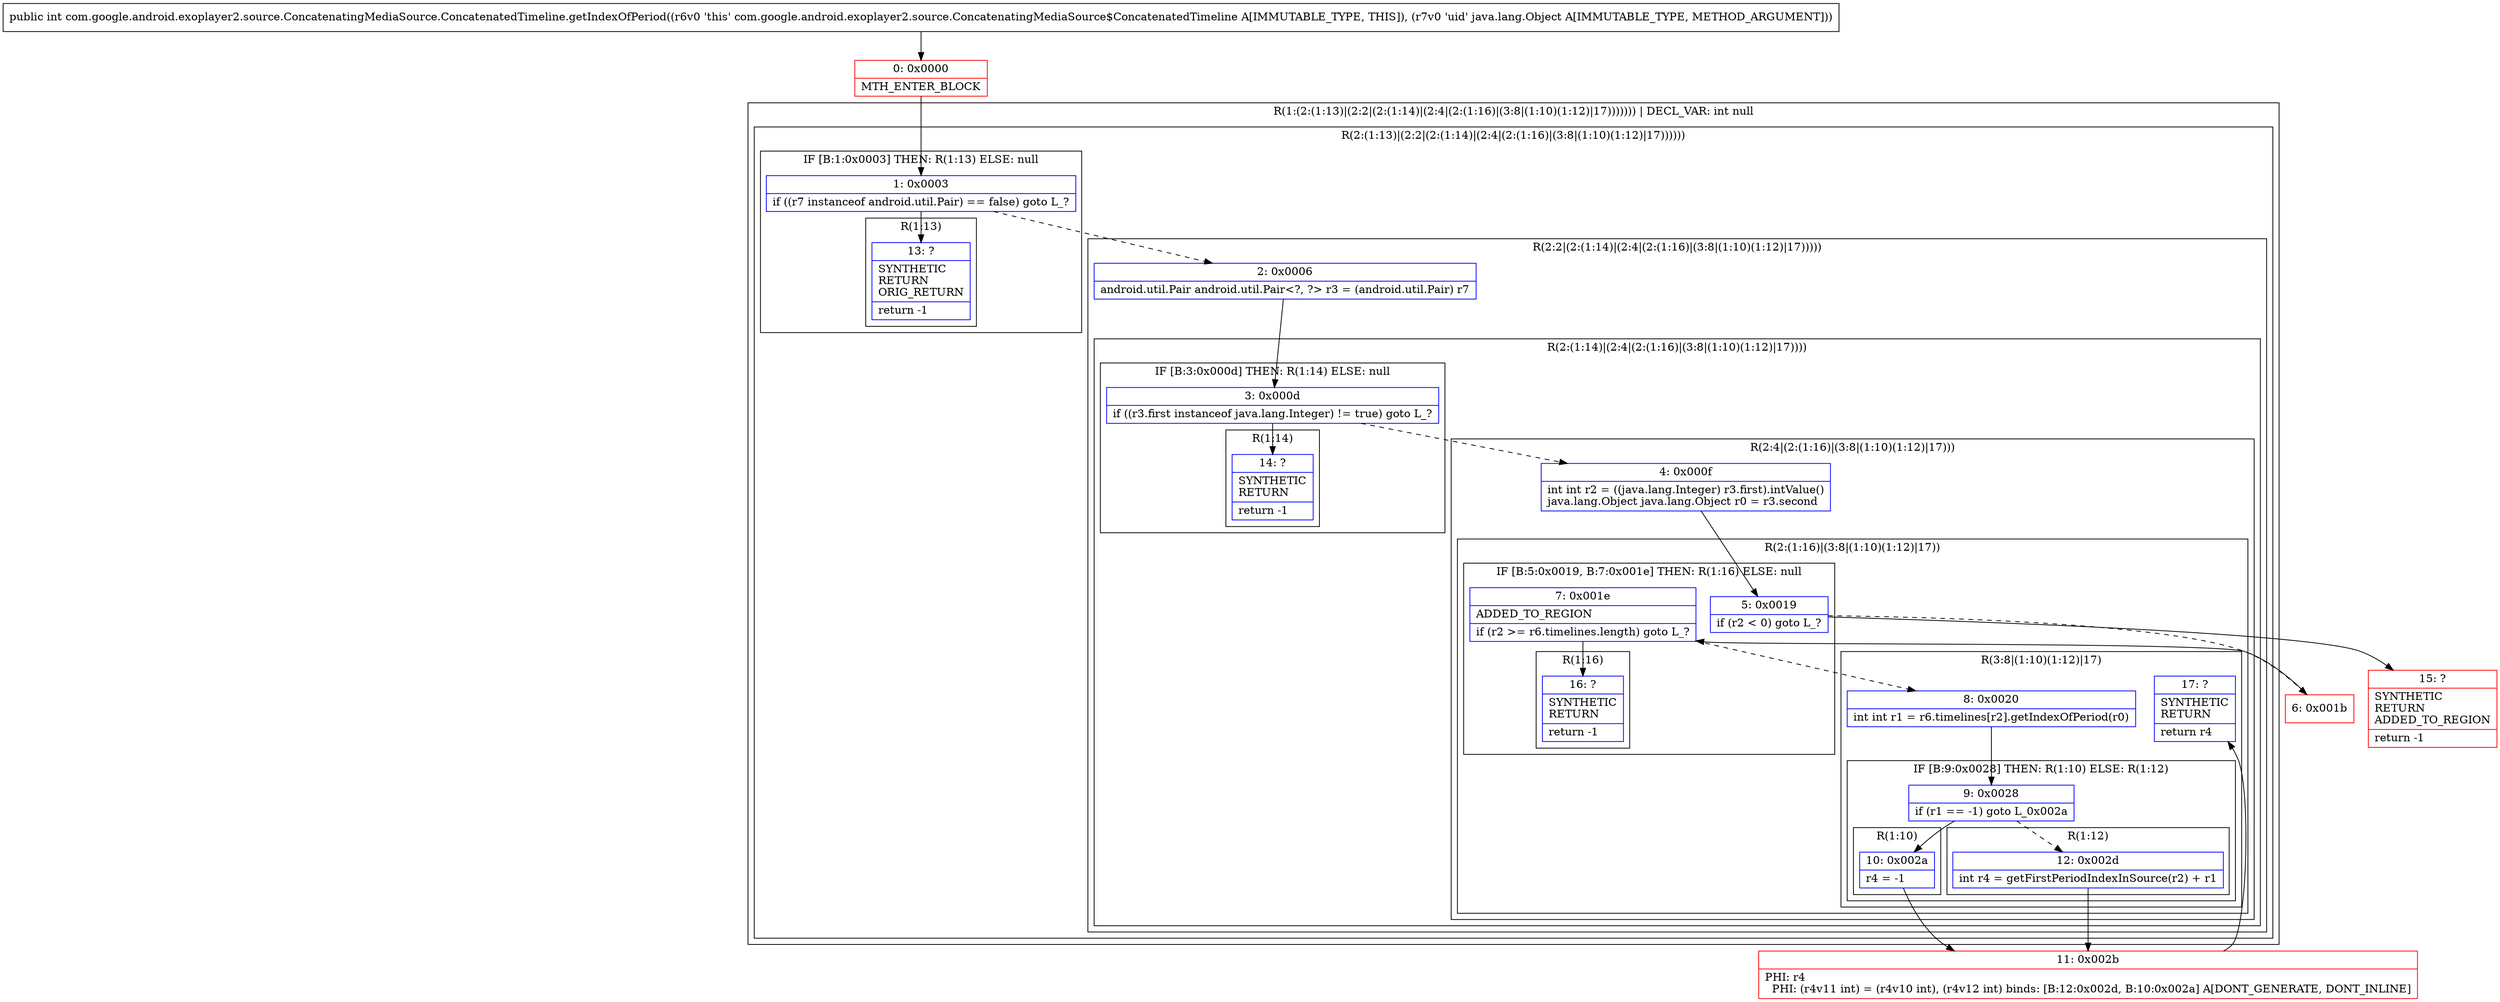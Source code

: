 digraph "CFG forcom.google.android.exoplayer2.source.ConcatenatingMediaSource.ConcatenatedTimeline.getIndexOfPeriod(Ljava\/lang\/Object;)I" {
subgraph cluster_Region_1949029182 {
label = "R(1:(2:(1:13)|(2:2|(2:(1:14)|(2:4|(2:(1:16)|(3:8|(1:10)(1:12)|17))))))) | DECL_VAR: int null\l";
node [shape=record,color=blue];
subgraph cluster_Region_108669972 {
label = "R(2:(1:13)|(2:2|(2:(1:14)|(2:4|(2:(1:16)|(3:8|(1:10)(1:12)|17))))))";
node [shape=record,color=blue];
subgraph cluster_IfRegion_725903234 {
label = "IF [B:1:0x0003] THEN: R(1:13) ELSE: null";
node [shape=record,color=blue];
Node_1 [shape=record,label="{1\:\ 0x0003|if ((r7 instanceof android.util.Pair) == false) goto L_?\l}"];
subgraph cluster_Region_349458504 {
label = "R(1:13)";
node [shape=record,color=blue];
Node_13 [shape=record,label="{13\:\ ?|SYNTHETIC\lRETURN\lORIG_RETURN\l|return \-1\l}"];
}
}
subgraph cluster_Region_1008156026 {
label = "R(2:2|(2:(1:14)|(2:4|(2:(1:16)|(3:8|(1:10)(1:12)|17)))))";
node [shape=record,color=blue];
Node_2 [shape=record,label="{2\:\ 0x0006|android.util.Pair android.util.Pair\<?, ?\> r3 = (android.util.Pair) r7\l}"];
subgraph cluster_Region_1045222351 {
label = "R(2:(1:14)|(2:4|(2:(1:16)|(3:8|(1:10)(1:12)|17))))";
node [shape=record,color=blue];
subgraph cluster_IfRegion_2046633767 {
label = "IF [B:3:0x000d] THEN: R(1:14) ELSE: null";
node [shape=record,color=blue];
Node_3 [shape=record,label="{3\:\ 0x000d|if ((r3.first instanceof java.lang.Integer) != true) goto L_?\l}"];
subgraph cluster_Region_1761694366 {
label = "R(1:14)";
node [shape=record,color=blue];
Node_14 [shape=record,label="{14\:\ ?|SYNTHETIC\lRETURN\l|return \-1\l}"];
}
}
subgraph cluster_Region_1667408935 {
label = "R(2:4|(2:(1:16)|(3:8|(1:10)(1:12)|17)))";
node [shape=record,color=blue];
Node_4 [shape=record,label="{4\:\ 0x000f|int int r2 = ((java.lang.Integer) r3.first).intValue()\ljava.lang.Object java.lang.Object r0 = r3.second\l}"];
subgraph cluster_Region_1643200587 {
label = "R(2:(1:16)|(3:8|(1:10)(1:12)|17))";
node [shape=record,color=blue];
subgraph cluster_IfRegion_512692066 {
label = "IF [B:5:0x0019, B:7:0x001e] THEN: R(1:16) ELSE: null";
node [shape=record,color=blue];
Node_5 [shape=record,label="{5\:\ 0x0019|if (r2 \< 0) goto L_?\l}"];
Node_7 [shape=record,label="{7\:\ 0x001e|ADDED_TO_REGION\l|if (r2 \>= r6.timelines.length) goto L_?\l}"];
subgraph cluster_Region_1469123117 {
label = "R(1:16)";
node [shape=record,color=blue];
Node_16 [shape=record,label="{16\:\ ?|SYNTHETIC\lRETURN\l|return \-1\l}"];
}
}
subgraph cluster_Region_460721444 {
label = "R(3:8|(1:10)(1:12)|17)";
node [shape=record,color=blue];
Node_8 [shape=record,label="{8\:\ 0x0020|int int r1 = r6.timelines[r2].getIndexOfPeriod(r0)\l}"];
subgraph cluster_IfRegion_2098666413 {
label = "IF [B:9:0x0028] THEN: R(1:10) ELSE: R(1:12)";
node [shape=record,color=blue];
Node_9 [shape=record,label="{9\:\ 0x0028|if (r1 == \-1) goto L_0x002a\l}"];
subgraph cluster_Region_453377906 {
label = "R(1:10)";
node [shape=record,color=blue];
Node_10 [shape=record,label="{10\:\ 0x002a|r4 = \-1\l}"];
}
subgraph cluster_Region_186828146 {
label = "R(1:12)";
node [shape=record,color=blue];
Node_12 [shape=record,label="{12\:\ 0x002d|int r4 = getFirstPeriodIndexInSource(r2) + r1\l}"];
}
}
Node_17 [shape=record,label="{17\:\ ?|SYNTHETIC\lRETURN\l|return r4\l}"];
}
}
}
}
}
}
}
Node_0 [shape=record,color=red,label="{0\:\ 0x0000|MTH_ENTER_BLOCK\l}"];
Node_6 [shape=record,color=red,label="{6\:\ 0x001b}"];
Node_11 [shape=record,color=red,label="{11\:\ 0x002b|PHI: r4 \l  PHI: (r4v11 int) = (r4v10 int), (r4v12 int) binds: [B:12:0x002d, B:10:0x002a] A[DONT_GENERATE, DONT_INLINE]\l}"];
Node_15 [shape=record,color=red,label="{15\:\ ?|SYNTHETIC\lRETURN\lADDED_TO_REGION\l|return \-1\l}"];
MethodNode[shape=record,label="{public int com.google.android.exoplayer2.source.ConcatenatingMediaSource.ConcatenatedTimeline.getIndexOfPeriod((r6v0 'this' com.google.android.exoplayer2.source.ConcatenatingMediaSource$ConcatenatedTimeline A[IMMUTABLE_TYPE, THIS]), (r7v0 'uid' java.lang.Object A[IMMUTABLE_TYPE, METHOD_ARGUMENT])) }"];
MethodNode -> Node_0;
Node_1 -> Node_2[style=dashed];
Node_1 -> Node_13;
Node_2 -> Node_3;
Node_3 -> Node_4[style=dashed];
Node_3 -> Node_14;
Node_4 -> Node_5;
Node_5 -> Node_6[style=dashed];
Node_5 -> Node_15;
Node_7 -> Node_8[style=dashed];
Node_7 -> Node_16;
Node_8 -> Node_9;
Node_9 -> Node_10;
Node_9 -> Node_12[style=dashed];
Node_10 -> Node_11;
Node_12 -> Node_11;
Node_0 -> Node_1;
Node_6 -> Node_7;
Node_11 -> Node_17;
}

